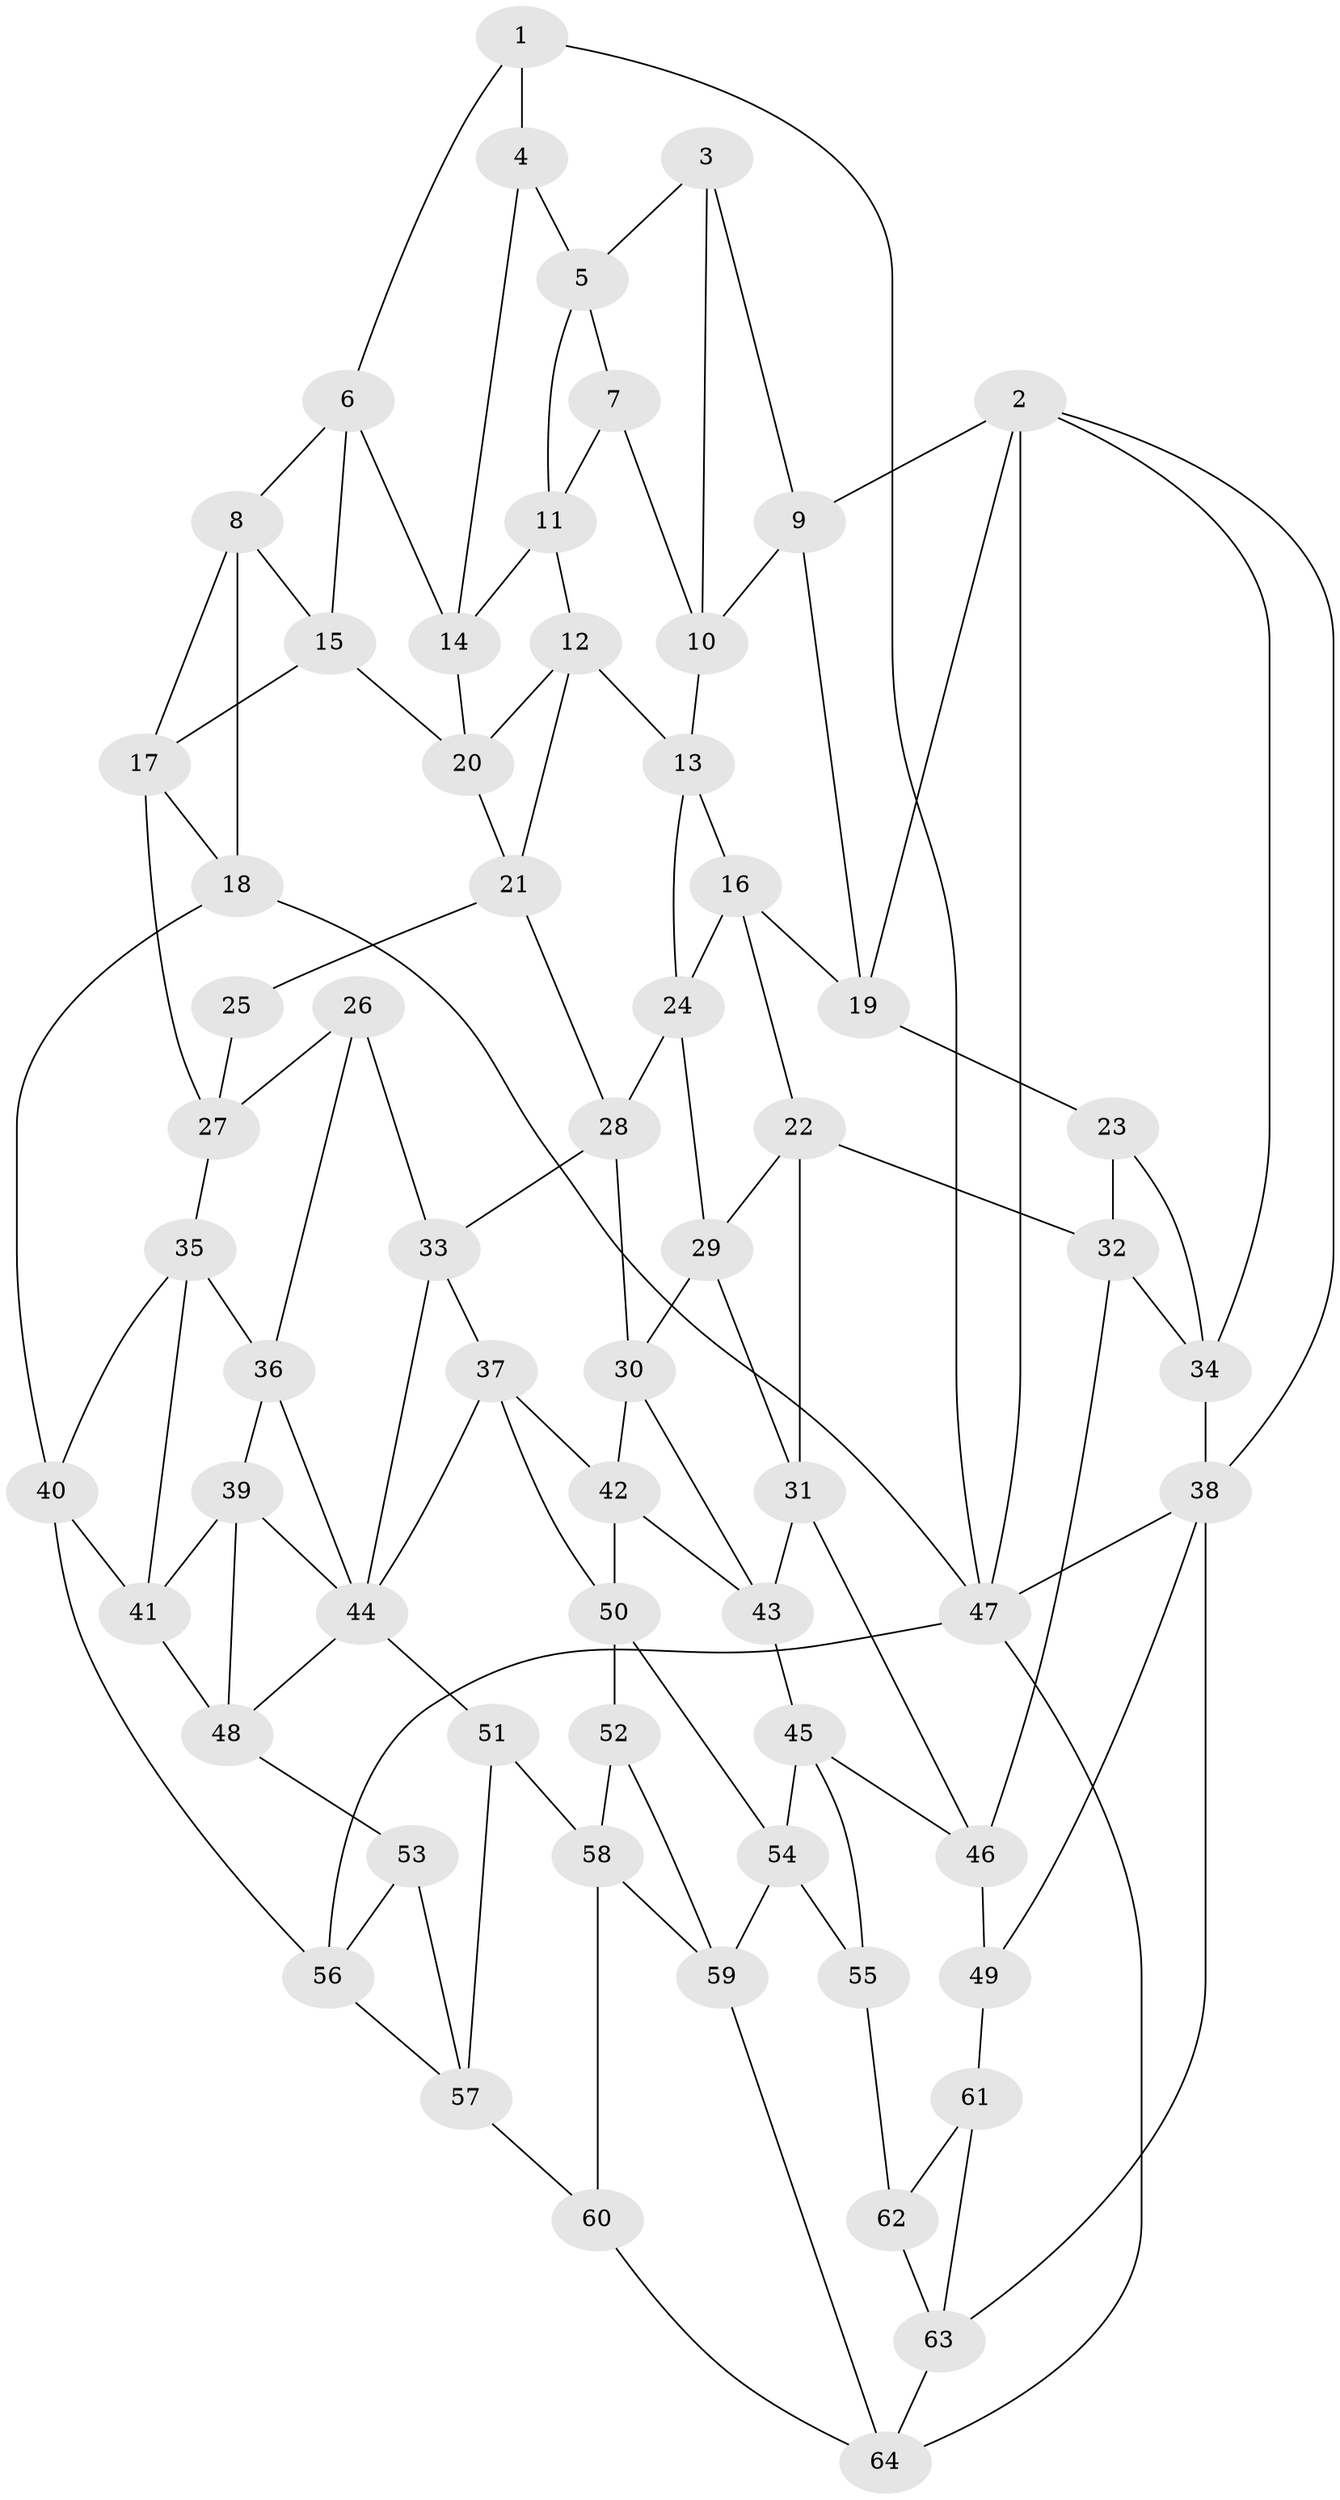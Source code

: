 // original degree distribution, {3: 0.0234375, 4: 0.2265625, 6: 0.2265625, 5: 0.5234375}
// Generated by graph-tools (version 1.1) at 2025/51/03/09/25 03:51:09]
// undirected, 64 vertices, 123 edges
graph export_dot {
graph [start="1"]
  node [color=gray90,style=filled];
  1;
  2;
  3;
  4;
  5;
  6;
  7;
  8;
  9;
  10;
  11;
  12;
  13;
  14;
  15;
  16;
  17;
  18;
  19;
  20;
  21;
  22;
  23;
  24;
  25;
  26;
  27;
  28;
  29;
  30;
  31;
  32;
  33;
  34;
  35;
  36;
  37;
  38;
  39;
  40;
  41;
  42;
  43;
  44;
  45;
  46;
  47;
  48;
  49;
  50;
  51;
  52;
  53;
  54;
  55;
  56;
  57;
  58;
  59;
  60;
  61;
  62;
  63;
  64;
  1 -- 4 [weight=1.0];
  1 -- 6 [weight=1.0];
  1 -- 47 [weight=1.0];
  2 -- 9 [weight=1.0];
  2 -- 19 [weight=1.0];
  2 -- 34 [weight=1.0];
  2 -- 38 [weight=1.0];
  2 -- 47 [weight=1.0];
  3 -- 5 [weight=1.0];
  3 -- 9 [weight=1.0];
  3 -- 10 [weight=1.0];
  4 -- 5 [weight=1.0];
  4 -- 14 [weight=1.0];
  5 -- 7 [weight=1.0];
  5 -- 11 [weight=1.0];
  6 -- 8 [weight=1.0];
  6 -- 14 [weight=1.0];
  6 -- 15 [weight=1.0];
  7 -- 10 [weight=1.0];
  7 -- 11 [weight=1.0];
  8 -- 15 [weight=1.0];
  8 -- 17 [weight=1.0];
  8 -- 18 [weight=1.0];
  9 -- 10 [weight=1.0];
  9 -- 19 [weight=1.0];
  10 -- 13 [weight=1.0];
  11 -- 12 [weight=1.0];
  11 -- 14 [weight=1.0];
  12 -- 13 [weight=1.0];
  12 -- 20 [weight=1.0];
  12 -- 21 [weight=1.0];
  13 -- 16 [weight=1.0];
  13 -- 24 [weight=1.0];
  14 -- 20 [weight=1.0];
  15 -- 17 [weight=1.0];
  15 -- 20 [weight=1.0];
  16 -- 19 [weight=1.0];
  16 -- 22 [weight=1.0];
  16 -- 24 [weight=1.0];
  17 -- 18 [weight=1.0];
  17 -- 27 [weight=1.0];
  18 -- 40 [weight=1.0];
  18 -- 47 [weight=1.0];
  19 -- 23 [weight=1.0];
  20 -- 21 [weight=1.0];
  21 -- 25 [weight=1.0];
  21 -- 28 [weight=1.0];
  22 -- 29 [weight=1.0];
  22 -- 31 [weight=1.0];
  22 -- 32 [weight=1.0];
  23 -- 32 [weight=1.0];
  23 -- 34 [weight=1.0];
  24 -- 28 [weight=1.0];
  24 -- 29 [weight=1.0];
  25 -- 27 [weight=1.0];
  26 -- 27 [weight=1.0];
  26 -- 33 [weight=1.0];
  26 -- 36 [weight=1.0];
  27 -- 35 [weight=1.0];
  28 -- 30 [weight=1.0];
  28 -- 33 [weight=1.0];
  29 -- 30 [weight=1.0];
  29 -- 31 [weight=1.0];
  30 -- 42 [weight=1.0];
  30 -- 43 [weight=1.0];
  31 -- 43 [weight=1.0];
  31 -- 46 [weight=1.0];
  32 -- 34 [weight=1.0];
  32 -- 46 [weight=1.0];
  33 -- 37 [weight=1.0];
  33 -- 44 [weight=1.0];
  34 -- 38 [weight=1.0];
  35 -- 36 [weight=1.0];
  35 -- 40 [weight=1.0];
  35 -- 41 [weight=1.0];
  36 -- 39 [weight=1.0];
  36 -- 44 [weight=1.0];
  37 -- 42 [weight=1.0];
  37 -- 44 [weight=1.0];
  37 -- 50 [weight=1.0];
  38 -- 47 [weight=1.0];
  38 -- 49 [weight=1.0];
  38 -- 63 [weight=1.0];
  39 -- 41 [weight=1.0];
  39 -- 44 [weight=1.0];
  39 -- 48 [weight=1.0];
  40 -- 41 [weight=1.0];
  40 -- 56 [weight=1.0];
  41 -- 48 [weight=1.0];
  42 -- 43 [weight=1.0];
  42 -- 50 [weight=1.0];
  43 -- 45 [weight=1.0];
  44 -- 48 [weight=1.0];
  44 -- 51 [weight=1.0];
  45 -- 46 [weight=1.0];
  45 -- 54 [weight=1.0];
  45 -- 55 [weight=1.0];
  46 -- 49 [weight=1.0];
  47 -- 56 [weight=1.0];
  47 -- 64 [weight=1.0];
  48 -- 53 [weight=1.0];
  49 -- 61 [weight=1.0];
  50 -- 52 [weight=1.0];
  50 -- 54 [weight=1.0];
  51 -- 57 [weight=1.0];
  51 -- 58 [weight=1.0];
  52 -- 58 [weight=1.0];
  52 -- 59 [weight=1.0];
  53 -- 56 [weight=1.0];
  53 -- 57 [weight=1.0];
  54 -- 55 [weight=1.0];
  54 -- 59 [weight=1.0];
  55 -- 62 [weight=1.0];
  56 -- 57 [weight=1.0];
  57 -- 60 [weight=1.0];
  58 -- 59 [weight=1.0];
  58 -- 60 [weight=1.0];
  59 -- 64 [weight=1.0];
  60 -- 64 [weight=1.0];
  61 -- 62 [weight=2.0];
  61 -- 63 [weight=1.0];
  62 -- 63 [weight=1.0];
  63 -- 64 [weight=1.0];
}

